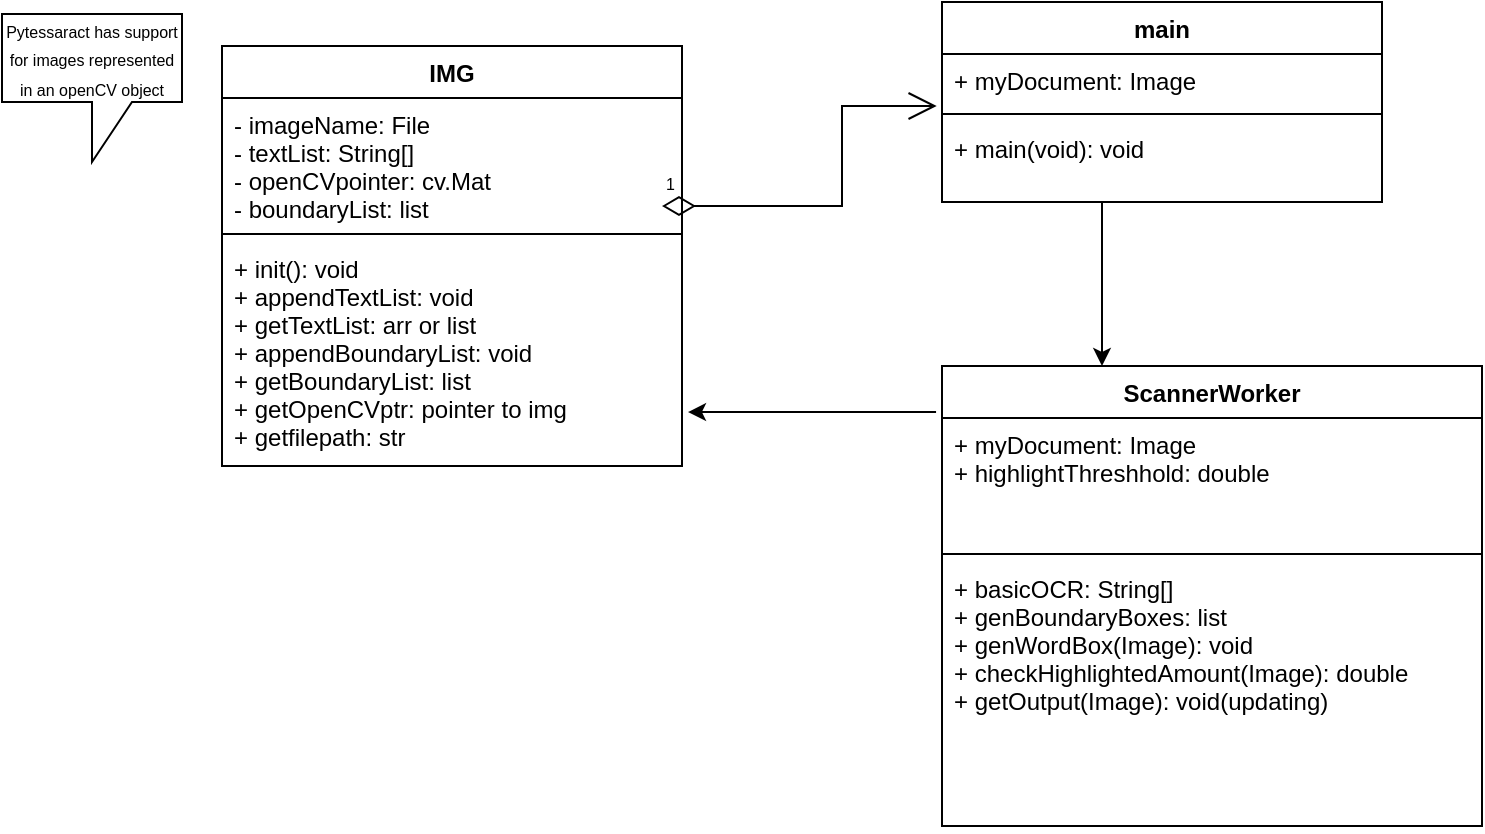 <mxfile version="15.7.4" type="google"><diagram id="dvbAjtInswgCvb8scLRo" name="Page-1"><mxGraphModel dx="705" dy="551" grid="1" gridSize="10" guides="1" tooltips="1" connect="1" arrows="1" fold="1" page="1" pageScale="1" pageWidth="850" pageHeight="1100" math="0" shadow="0"><root><mxCell id="0"/><mxCell id="1" parent="0"/><mxCell id="_RKIDM04wMEkd0Bd_AqP-1" value="main" style="swimlane;fontStyle=1;align=center;verticalAlign=top;childLayout=stackLayout;horizontal=1;startSize=26;horizontalStack=0;resizeParent=1;resizeParentMax=0;resizeLast=0;collapsible=1;marginBottom=0;" parent="1" vertex="1"><mxGeometry x="560" y="110" width="220" height="100" as="geometry"/></mxCell><mxCell id="_RKIDM04wMEkd0Bd_AqP-2" value="+ myDocument: Image" style="text;strokeColor=none;fillColor=none;align=left;verticalAlign=top;spacingLeft=4;spacingRight=4;overflow=hidden;rotatable=0;points=[[0,0.5],[1,0.5]];portConstraint=eastwest;" parent="_RKIDM04wMEkd0Bd_AqP-1" vertex="1"><mxGeometry y="26" width="220" height="26" as="geometry"/></mxCell><mxCell id="_RKIDM04wMEkd0Bd_AqP-3" value="" style="line;strokeWidth=1;fillColor=none;align=left;verticalAlign=middle;spacingTop=-1;spacingLeft=3;spacingRight=3;rotatable=0;labelPosition=right;points=[];portConstraint=eastwest;" parent="_RKIDM04wMEkd0Bd_AqP-1" vertex="1"><mxGeometry y="52" width="220" height="8" as="geometry"/></mxCell><mxCell id="_RKIDM04wMEkd0Bd_AqP-4" value="+ main(void): void" style="text;strokeColor=none;fillColor=none;align=left;verticalAlign=top;spacingLeft=4;spacingRight=4;overflow=hidden;rotatable=0;points=[[0,0.5],[1,0.5]];portConstraint=eastwest;" parent="_RKIDM04wMEkd0Bd_AqP-1" vertex="1"><mxGeometry y="60" width="220" height="40" as="geometry"/></mxCell><mxCell id="_RKIDM04wMEkd0Bd_AqP-5" value="ScannerWorker" style="swimlane;fontStyle=1;align=center;verticalAlign=top;childLayout=stackLayout;horizontal=1;startSize=26;horizontalStack=0;resizeParent=1;resizeParentMax=0;resizeLast=0;collapsible=1;marginBottom=0;" parent="1" vertex="1"><mxGeometry x="560" y="292" width="270" height="230" as="geometry"/></mxCell><mxCell id="_RKIDM04wMEkd0Bd_AqP-6" value="+ myDocument: Image&#10;+ highlightThreshhold: double" style="text;strokeColor=none;fillColor=none;align=left;verticalAlign=top;spacingLeft=4;spacingRight=4;overflow=hidden;rotatable=0;points=[[0,0.5],[1,0.5]];portConstraint=eastwest;" parent="_RKIDM04wMEkd0Bd_AqP-5" vertex="1"><mxGeometry y="26" width="270" height="64" as="geometry"/></mxCell><mxCell id="_RKIDM04wMEkd0Bd_AqP-7" value="" style="line;strokeWidth=1;fillColor=none;align=left;verticalAlign=middle;spacingTop=-1;spacingLeft=3;spacingRight=3;rotatable=0;labelPosition=right;points=[];portConstraint=eastwest;" parent="_RKIDM04wMEkd0Bd_AqP-5" vertex="1"><mxGeometry y="90" width="270" height="8" as="geometry"/></mxCell><mxCell id="_RKIDM04wMEkd0Bd_AqP-8" value="+ basicOCR: String[]&#10;+ genBoundaryBoxes: list&#10;+ genWordBox(Image): void&#10;+ checkHighlightedAmount(Image): double&#10;+ getOutput(Image): void(updating)&#10;" style="text;strokeColor=none;fillColor=none;align=left;verticalAlign=top;spacingLeft=4;spacingRight=4;overflow=hidden;rotatable=0;points=[[0,0.5],[1,0.5]];portConstraint=eastwest;" parent="_RKIDM04wMEkd0Bd_AqP-5" vertex="1"><mxGeometry y="98" width="270" height="132" as="geometry"/></mxCell><mxCell id="_RKIDM04wMEkd0Bd_AqP-9" value="IMG" style="swimlane;fontStyle=1;align=center;verticalAlign=top;childLayout=stackLayout;horizontal=1;startSize=26;horizontalStack=0;resizeParent=1;resizeParentMax=0;resizeLast=0;collapsible=1;marginBottom=0;" parent="1" vertex="1"><mxGeometry x="200" y="132" width="230" height="210" as="geometry"/></mxCell><mxCell id="_RKIDM04wMEkd0Bd_AqP-10" value="- imageName: File&#10;- textList: String[]&#10;- openCVpointer: cv.Mat&#10;- boundaryList: list&#10;" style="text;strokeColor=none;fillColor=none;align=left;verticalAlign=top;spacingLeft=4;spacingRight=4;overflow=hidden;rotatable=0;points=[[0,0.5],[1,0.5]];portConstraint=eastwest;" parent="_RKIDM04wMEkd0Bd_AqP-9" vertex="1"><mxGeometry y="26" width="230" height="64" as="geometry"/></mxCell><mxCell id="_RKIDM04wMEkd0Bd_AqP-11" value="" style="line;strokeWidth=1;fillColor=none;align=left;verticalAlign=middle;spacingTop=-1;spacingLeft=3;spacingRight=3;rotatable=0;labelPosition=right;points=[];portConstraint=eastwest;" parent="_RKIDM04wMEkd0Bd_AqP-9" vertex="1"><mxGeometry y="90" width="230" height="8" as="geometry"/></mxCell><mxCell id="_RKIDM04wMEkd0Bd_AqP-12" value="+ init(): void&#10;+ appendTextList: void&#10;+ getTextList: arr or list&#10;+ appendBoundaryList: void &#10;+ getBoundaryList: list&#10;+ getOpenCVptr: pointer to img&#10;+ getfilepath: str " style="text;strokeColor=none;fillColor=none;align=left;verticalAlign=top;spacingLeft=4;spacingRight=4;overflow=hidden;rotatable=0;points=[[0,0.5],[1,0.5]];portConstraint=eastwest;" parent="_RKIDM04wMEkd0Bd_AqP-9" vertex="1"><mxGeometry y="98" width="230" height="112" as="geometry"/></mxCell><mxCell id="_RKIDM04wMEkd0Bd_AqP-13" value="&lt;font style=&quot;font-size: 8px&quot;&gt;Pytessaract has support for images represented in an openCV object&lt;/font&gt;" style="shape=callout;whiteSpace=wrap;html=1;perimeter=calloutPerimeter;" parent="1" vertex="1"><mxGeometry x="90" y="116" width="90" height="74" as="geometry"/></mxCell><mxCell id="_RKIDM04wMEkd0Bd_AqP-14" value="1" style="endArrow=open;html=1;endSize=12;startArrow=diamondThin;startSize=14;startFill=0;edgeStyle=orthogonalEdgeStyle;align=left;verticalAlign=bottom;rounded=0;fontSize=8;entryX=-0.012;entryY=1;entryDx=0;entryDy=0;entryPerimeter=0;" parent="1" target="_RKIDM04wMEkd0Bd_AqP-2" edge="1"><mxGeometry x="-1" y="3" relative="1" as="geometry"><mxPoint x="420" y="212" as="sourcePoint"/><mxPoint x="580" y="212" as="targetPoint"/><Array as="points"><mxPoint x="510" y="212"/><mxPoint x="510" y="162"/></Array></mxGeometry></mxCell><mxCell id="_RKIDM04wMEkd0Bd_AqP-15" value="" style="edgeStyle=orthogonalEdgeStyle;rounded=0;orthogonalLoop=1;jettySize=auto;html=1;fontSize=8;" parent="1" source="_RKIDM04wMEkd0Bd_AqP-4" target="_RKIDM04wMEkd0Bd_AqP-5" edge="1"><mxGeometry relative="1" as="geometry"><Array as="points"><mxPoint x="640" y="222"/><mxPoint x="640" y="222"/></Array></mxGeometry></mxCell><mxCell id="NcZqn75gTkZIQ0C3eaCH-2" value="" style="endArrow=classic;html=1;rounded=0;entryX=1.013;entryY=0.759;entryDx=0;entryDy=0;entryPerimeter=0;exitX=-0.011;exitY=-0.047;exitDx=0;exitDy=0;exitPerimeter=0;" parent="1" source="_RKIDM04wMEkd0Bd_AqP-6" target="_RKIDM04wMEkd0Bd_AqP-12" edge="1"><mxGeometry width="50" height="50" relative="1" as="geometry"><mxPoint x="480" y="410" as="sourcePoint"/><mxPoint x="530" y="360" as="targetPoint"/></mxGeometry></mxCell></root></mxGraphModel></diagram></mxfile>
